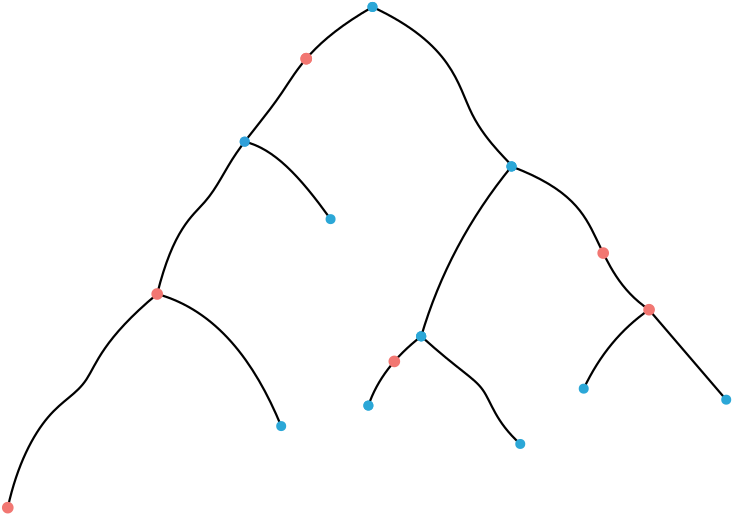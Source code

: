 <?xml version="1.0"?>
<!DOCTYPE ipe SYSTEM "ipe.dtd">
<ipe version="70218" creator="Ipe 7.2.24">
<info created="D:20220421211743" modified="D:20220421221514"/>
<ipestyle name="basic">
<symbol name="arrow/arc(spx)">
<path stroke="sym-stroke" fill="sym-stroke" pen="sym-pen">
0 0 m
-1 0.333 l
-1 -0.333 l
h
</path>
</symbol>
<symbol name="arrow/farc(spx)">
<path stroke="sym-stroke" fill="white" pen="sym-pen">
0 0 m
-1 0.333 l
-1 -0.333 l
h
</path>
</symbol>
<symbol name="arrow/ptarc(spx)">
<path stroke="sym-stroke" fill="sym-stroke" pen="sym-pen">
0 0 m
-1 0.333 l
-0.8 0 l
-1 -0.333 l
h
</path>
</symbol>
<symbol name="arrow/fptarc(spx)">
<path stroke="sym-stroke" fill="white" pen="sym-pen">
0 0 m
-1 0.333 l
-0.8 0 l
-1 -0.333 l
h
</path>
</symbol>
<symbol name="mark/circle(sx)" transformations="translations">
<path fill="sym-stroke">
0.6 0 0 0.6 0 0 e
0.4 0 0 0.4 0 0 e
</path>
</symbol>
<symbol name="mark/disk(sx)" transformations="translations">
<path fill="sym-stroke">
0.6 0 0 0.6 0 0 e
</path>
</symbol>
<symbol name="mark/fdisk(sfx)" transformations="translations">
<group>
<path fill="sym-fill">
0.5 0 0 0.5 0 0 e
</path>
<path fill="sym-stroke" fillrule="eofill">
0.6 0 0 0.6 0 0 e
0.4 0 0 0.4 0 0 e
</path>
</group>
</symbol>
<symbol name="mark/box(sx)" transformations="translations">
<path fill="sym-stroke" fillrule="eofill">
-0.6 -0.6 m
0.6 -0.6 l
0.6 0.6 l
-0.6 0.6 l
h
-0.4 -0.4 m
0.4 -0.4 l
0.4 0.4 l
-0.4 0.4 l
h
</path>
</symbol>
<symbol name="mark/square(sx)" transformations="translations">
<path fill="sym-stroke">
-0.6 -0.6 m
0.6 -0.6 l
0.6 0.6 l
-0.6 0.6 l
h
</path>
</symbol>
<symbol name="mark/fsquare(sfx)" transformations="translations">
<group>
<path fill="sym-fill">
-0.5 -0.5 m
0.5 -0.5 l
0.5 0.5 l
-0.5 0.5 l
h
</path>
<path fill="sym-stroke" fillrule="eofill">
-0.6 -0.6 m
0.6 -0.6 l
0.6 0.6 l
-0.6 0.6 l
h
-0.4 -0.4 m
0.4 -0.4 l
0.4 0.4 l
-0.4 0.4 l
h
</path>
</group>
</symbol>
<symbol name="mark/cross(sx)" transformations="translations">
<group>
<path fill="sym-stroke">
-0.43 -0.57 m
0.57 0.43 l
0.43 0.57 l
-0.57 -0.43 l
h
</path>
<path fill="sym-stroke">
-0.43 0.57 m
0.57 -0.43 l
0.43 -0.57 l
-0.57 0.43 l
h
</path>
</group>
</symbol>
<symbol name="arrow/fnormal(spx)">
<path stroke="sym-stroke" fill="white" pen="sym-pen">
0 0 m
-1 0.333 l
-1 -0.333 l
h
</path>
</symbol>
<symbol name="arrow/pointed(spx)">
<path stroke="sym-stroke" fill="sym-stroke" pen="sym-pen">
0 0 m
-1 0.333 l
-0.8 0 l
-1 -0.333 l
h
</path>
</symbol>
<symbol name="arrow/fpointed(spx)">
<path stroke="sym-stroke" fill="white" pen="sym-pen">
0 0 m
-1 0.333 l
-0.8 0 l
-1 -0.333 l
h
</path>
</symbol>
<symbol name="arrow/linear(spx)">
<path stroke="sym-stroke" pen="sym-pen">
-1 0.333 m
0 0 l
-1 -0.333 l
</path>
</symbol>
<symbol name="arrow/fdouble(spx)">
<path stroke="sym-stroke" fill="white" pen="sym-pen">
0 0 m
-1 0.333 l
-1 -0.333 l
h
-1 0 m
-2 0.333 l
-2 -0.333 l
h
</path>
</symbol>
<symbol name="arrow/double(spx)">
<path stroke="sym-stroke" fill="sym-stroke" pen="sym-pen">
0 0 m
-1 0.333 l
-1 -0.333 l
h
-1 0 m
-2 0.333 l
-2 -0.333 l
h
</path>
</symbol>
<symbol name="arrow/mid-normal(spx)">
<path stroke="sym-stroke" fill="sym-stroke" pen="sym-pen">
0.5 0 m
-0.5 0.333 l
-0.5 -0.333 l
h
</path>
</symbol>
<symbol name="arrow/mid-fnormal(spx)">
<path stroke="sym-stroke" fill="white" pen="sym-pen">
0.5 0 m
-0.5 0.333 l
-0.5 -0.333 l
h
</path>
</symbol>
<symbol name="arrow/mid-pointed(spx)">
<path stroke="sym-stroke" fill="sym-stroke" pen="sym-pen">
0.5 0 m
-0.5 0.333 l
-0.3 0 l
-0.5 -0.333 l
h
</path>
</symbol>
<symbol name="arrow/mid-fpointed(spx)">
<path stroke="sym-stroke" fill="white" pen="sym-pen">
0.5 0 m
-0.5 0.333 l
-0.3 0 l
-0.5 -0.333 l
h
</path>
</symbol>
<symbol name="arrow/mid-double(spx)">
<path stroke="sym-stroke" fill="sym-stroke" pen="sym-pen">
1 0 m
0 0.333 l
0 -0.333 l
h
0 0 m
-1 0.333 l
-1 -0.333 l
h
</path>
</symbol>
<symbol name="arrow/mid-fdouble(spx)">
<path stroke="sym-stroke" fill="white" pen="sym-pen">
1 0 m
0 0.333 l
0 -0.333 l
h
0 0 m
-1 0.333 l
-1 -0.333 l
h
</path>
</symbol>
<anglesize name="22.5 deg" value="22.5"/>
<anglesize name="30 deg" value="30"/>
<anglesize name="45 deg" value="45"/>
<anglesize name="60 deg" value="60"/>
<anglesize name="90 deg" value="90"/>
<arrowsize name="large" value="10"/>
<arrowsize name="small" value="5"/>
<arrowsize name="tiny" value="3"/>
<color name="blue" value="0 0 1"/>
<color name="brown" value="0.647 0.165 0.165"/>
<color name="darkblue" value="0 0 0.545"/>
<color name="darkcyan" value="0 0.545 0.545"/>
<color name="darkgray" value="0.663"/>
<color name="darkgreen" value="0 0.392 0"/>
<color name="darkmagenta" value="0.545 0 0.545"/>
<color name="darkorange" value="1 0.549 0"/>
<color name="darkred" value="0.545 0 0"/>
<color name="gold" value="1 0.843 0"/>
<color name="gray" value="0.745"/>
<color name="green" value="0 1 0"/>
<color name="lightblue" value="0.678 0.847 0.902"/>
<color name="lightcyan" value="0.878 1 1"/>
<color name="lightgray" value="0.827"/>
<color name="lightgreen" value="0.565 0.933 0.565"/>
<color name="lightyellow" value="1 1 0.878"/>
<color name="navy" value="0 0 0.502"/>
<color name="orange" value="1 0.647 0"/>
<color name="pink" value="1 0.753 0.796"/>
<color name="purple" value="0.627 0.125 0.941"/>
<color name="red" value="1 0 0"/>
<color name="seagreen" value="0.18 0.545 0.341"/>
<color name="turquoise" value="0.251 0.878 0.816"/>
<color name="violet" value="0.933 0.51 0.933"/>
<color name="yellow" value="1 1 0"/>
<dashstyle name="dash dot dotted" value="[4 2 1 2 1 2] 0"/>
<dashstyle name="dash dotted" value="[4 2 1 2] 0"/>
<dashstyle name="dashed" value="[4] 0"/>
<dashstyle name="dotted" value="[1 3] 0"/>
<gridsize name="10 pts (~3.5 mm)" value="10"/>
<gridsize name="14 pts (~5 mm)" value="14"/>
<gridsize name="16 pts (~6 mm)" value="16"/>
<gridsize name="20 pts (~7 mm)" value="20"/>
<gridsize name="28 pts (~10 mm)" value="28"/>
<gridsize name="32 pts (~12 mm)" value="32"/>
<gridsize name="4 pts" value="4"/>
<gridsize name="56 pts (~20 mm)" value="56"/>
<gridsize name="8 pts (~3 mm)" value="8"/>
<opacity name="10%" value="0.1"/>
<opacity name="30%" value="0.3"/>
<opacity name="50%" value="0.5"/>
<opacity name="75%" value="0.75"/>
<pen name="fat" value="1.2"/>
<pen name="heavier" value="0.8"/>
<pen name="ultrafat" value="2"/>
<symbolsize name="large" value="5"/>
<symbolsize name="small" value="2"/>
<symbolsize name="tiny" value="1.1"/>
<textsize name="Huge" value="\Huge"/>
<textsize name="LARGE" value="\LARGE"/>
<textsize name="Large" value="\Large"/>
<textsize name="footnote" value="\footnotesize"/>
<textsize name="huge" value="\huge"/>
<textsize name="large" value="\large"/>
<textsize name="small" value="\small"/>
<textsize name="tiny" value="\tiny"/>
<textstyle name="center" begin="\begin{center}" end="\end{center}"/>
<textstyle name="item" begin="\begin{itemize}\item{}" end="\end{itemize}"/>
<textstyle name="itemize" begin="\begin{itemize}" end="\end{itemize}"/>
<tiling name="falling" angle="-60" step="4" width="1"/>
<tiling name="rising" angle="30" step="4" width="1"/>
</ipestyle>
<page>
<layer name="alpha"/>
<view layers="alpha" active="alpha"/>
<path layer="alpha" stroke="black" pen="heavier">
222.783 818.264 m
200.913 805.705
190.871 786.025
171.824 765.099
164.558 747.425
151.082 738.234
145.274 714.923 c
</path>
<path stroke="black" pen="heavier">
145.274 714.923 m
125.699 698.618
121.1 680.635
106.415 674.91
94.9158 653.678
91.4889 638.013 c
</path>
<path stroke="black" pen="heavier">
145.274 714.923 m
166.52 709.018
180.303 690.691
189.918 667.369 c
</path>
<path stroke="black" pen="heavier">
222.783 818.264 m
251.88 804.654
254.644 776.244
273.5 761.416
272.836 760.841 c
</path>
<path stroke="black" pen="heavier">
272.836 760.841 m
294.292 752.712
303.574 735.322
311.739 716.413
322.358 709.271 c
</path>
<path matrix="1 0 0 1 -0.00770222 -0.0447627" stroke="black" pen="heavier">
322.358 709.271 m
350.129 676.877 l
</path>
<use name="mark/disk(sx)" pos="222.783 818.264" size="normal" stroke="0.17 0.654 0.841"/>
<use name="mark/disk(sx)" pos="222.783 818.264" size="normal" stroke="0.17 0.654 0.841"/>
<use name="mark/disk(sx)" pos="198.935 799.634" size="normal" stroke="0.17 0.654 0.841"/>
<use name="mark/disk(sx)" pos="176.781 769.767" size="normal" stroke="0.17 0.654 0.841"/>
<use name="mark/disk(sx)" pos="145.274 714.923" size="normal" stroke="0.17 0.654 0.841"/>
<use name="mark/disk(sx)" pos="91.4889 638.013" size="normal" stroke="0.17 0.654 0.841"/>
<use name="mark/disk(sx)" pos="91.4889 638.013" size="normal" stroke="0.17 0.654 0.841"/>
<use name="mark/disk(sx)" pos="189.918 667.369" size="normal" stroke="0.17 0.654 0.841"/>
<use matrix="1 0 0 1 -0.663392 -0.574901" name="mark/disk(sx)" pos="273.5 761.416" size="normal" stroke="0.17 0.654 0.841"/>
<path stroke="black" pen="heavier">
176.781 769.767 m
187.216 767.22
196.297 757.75
207.695 741.876 c
</path>
<path stroke="black" pen="heavier">
240.322 699.682 m
226.026 688.633
221.31 674.758 c
</path>
<path stroke="black" pen="heavier">
240.322 699.682 m
254.282 687.089
264.421 682.613
266.932 669.118
275.983 660.939 c
</path>
<use name="mark/disk(sx)" pos="305.84 729.66" size="normal" stroke="0.17 0.654 0.841"/>
<use name="mark/disk(sx)" pos="322.358 709.271" size="normal" stroke="0.17 0.654 0.841"/>
<use name="mark/disk(sx)" pos="322.358 709.271" size="normal" stroke="0.17 0.654 0.841"/>
<path stroke="black" pen="heavier">
322.358 709.271 m
307.42 698.994
298.828 680.847 c
</path>
<use name="mark/disk(sx)" pos="240.322 699.682" size="normal" stroke="0.17 0.654 0.841"/>
<use name="mark/disk(sx)" pos="240.322 699.682" size="normal" stroke="0.17 0.654 0.841"/>
<use name="mark/disk(sx)" pos="230.645 690.653" size="normal" stroke="0.17 0.654 0.841"/>
<use name="mark/disk(sx)" pos="221.31 674.758" size="normal" stroke="0.17 0.654 0.841"/>
<use name="mark/disk(sx)" pos="221.31 674.758" size="normal" stroke="0.17 0.654 0.841"/>
<use name="mark/disk(sx)" pos="275.983 660.939" size="normal" stroke="0.17 0.654 0.841"/>
<use name="mark/disk(sx)" pos="298.828 680.847" size="normal" stroke="0.17 0.654 0.841"/>
<use name="mark/disk(sx)" pos="350.129 676.877" size="normal" stroke="0.17 0.654 0.841"/>
<use name="mark/disk(sx)" pos="207.695 741.876" size="normal" stroke="0.17 0.654 0.841"/>
<use name="mark/disk(sx)" pos="272.836 760.841" size="3" stroke="0.185 0.625 0.851"/>
<use name="mark/disk(sx)" pos="322.358 709.271" size="3" stroke="0.185 0.625 0.851"/>
<use name="mark/disk(sx)" pos="176.781 769.767" size="3" stroke="0.185 0.625 0.851"/>
<use name="mark/disk(sx)" pos="198.935 799.634" size="3.5" stroke="0.948 0.467 0.448"/>
<use name="mark/disk(sx)" pos="198.935 799.634" size="3.5" stroke="0.948 0.467 0.448"/>
<use name="mark/disk(sx)" pos="322.358 709.271" size="3.5" stroke="0.948 0.467 0.448"/>
<use name="mark/disk(sx)" pos="305.84 729.66" size="3.5" stroke="0.948 0.467 0.448"/>
<use name="mark/disk(sx)" pos="145.274 714.923" size="3.5" stroke="0.948 0.467 0.448"/>
<use name="mark/disk(sx)" pos="91.4889 638.013" size="3.5" stroke="0.948 0.467 0.448"/>
<use name="mark/disk(sx)" pos="230.645 690.653" size="3.5" stroke="0.948 0.467 0.448"/>
<path stroke="black" pen="heavier">
272.836 760.841 m
250.155 733.056
240.322 699.682 c
</path>
<use matrix="1 0 0 1 19.012 24.924" name="mark/disk(sx)" pos="221.31 674.758" size="normal" stroke="0.17 0.654 0.841"/>
<use matrix="1 0 0 1 51.526 86.083" name="mark/disk(sx)" pos="221.31 674.758" size="normal" stroke="0.17 0.654 0.841"/>
</page>
</ipe>
